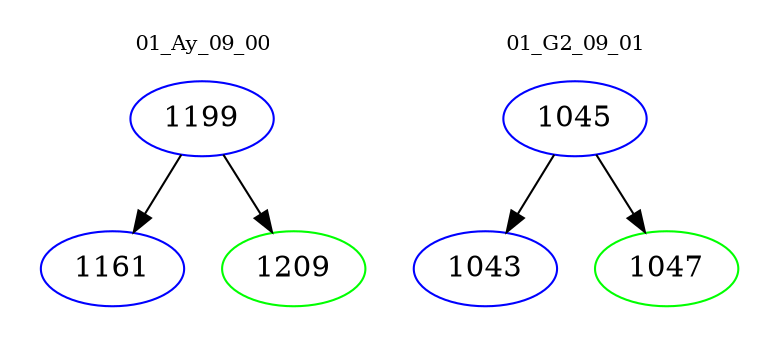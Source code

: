 digraph{
subgraph cluster_0 {
color = white
label = "01_Ay_09_00";
fontsize=10;
T0_1199 [label="1199", color="blue"]
T0_1199 -> T0_1161 [color="black"]
T0_1161 [label="1161", color="blue"]
T0_1199 -> T0_1209 [color="black"]
T0_1209 [label="1209", color="green"]
}
subgraph cluster_1 {
color = white
label = "01_G2_09_01";
fontsize=10;
T1_1045 [label="1045", color="blue"]
T1_1045 -> T1_1043 [color="black"]
T1_1043 [label="1043", color="blue"]
T1_1045 -> T1_1047 [color="black"]
T1_1047 [label="1047", color="green"]
}
}
